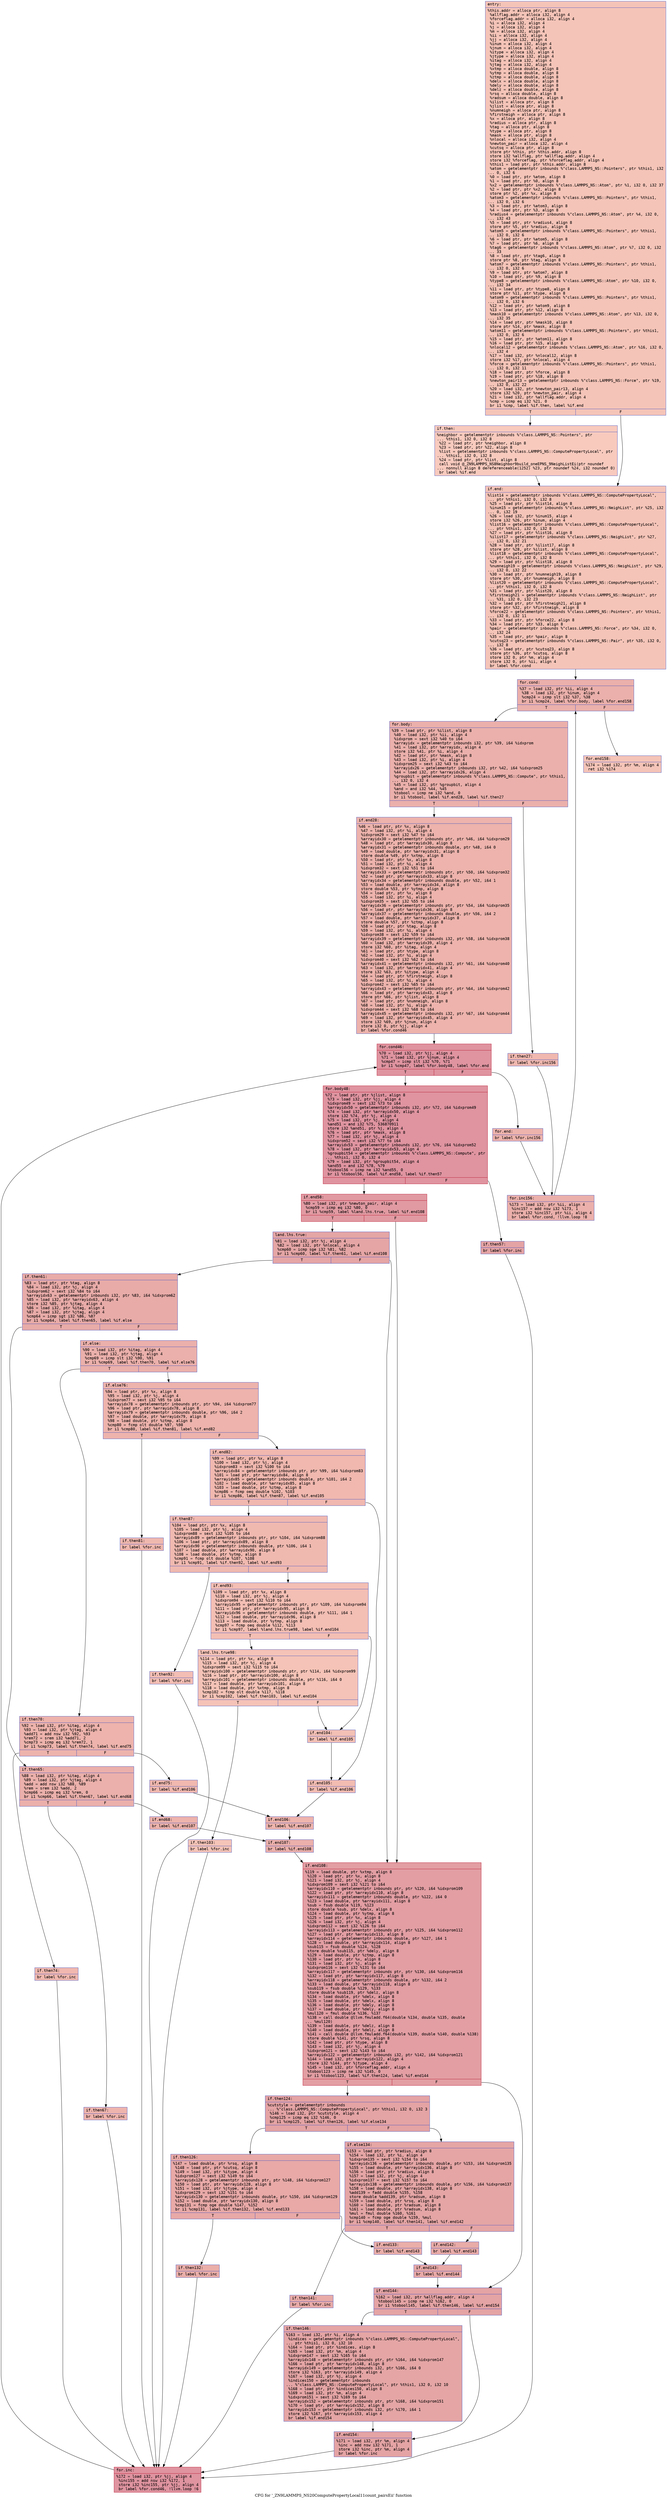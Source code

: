 digraph "CFG for '_ZN9LAMMPS_NS20ComputePropertyLocal11count_pairsEii' function" {
	label="CFG for '_ZN9LAMMPS_NS20ComputePropertyLocal11count_pairsEii' function";

	Node0x5611e68e0170 [shape=record,color="#3d50c3ff", style=filled, fillcolor="#e97a5f70" fontname="Courier",label="{entry:\l|  %this.addr = alloca ptr, align 8\l  %allflag.addr = alloca i32, align 4\l  %forceflag.addr = alloca i32, align 4\l  %i = alloca i32, align 4\l  %j = alloca i32, align 4\l  %m = alloca i32, align 4\l  %ii = alloca i32, align 4\l  %jj = alloca i32, align 4\l  %inum = alloca i32, align 4\l  %jnum = alloca i32, align 4\l  %itype = alloca i32, align 4\l  %jtype = alloca i32, align 4\l  %itag = alloca i32, align 4\l  %jtag = alloca i32, align 4\l  %xtmp = alloca double, align 8\l  %ytmp = alloca double, align 8\l  %ztmp = alloca double, align 8\l  %delx = alloca double, align 8\l  %dely = alloca double, align 8\l  %delz = alloca double, align 8\l  %rsq = alloca double, align 8\l  %radsum = alloca double, align 8\l  %ilist = alloca ptr, align 8\l  %jlist = alloca ptr, align 8\l  %numneigh = alloca ptr, align 8\l  %firstneigh = alloca ptr, align 8\l  %x = alloca ptr, align 8\l  %radius = alloca ptr, align 8\l  %tag = alloca ptr, align 8\l  %type = alloca ptr, align 8\l  %mask = alloca ptr, align 8\l  %nlocal = alloca i32, align 4\l  %newton_pair = alloca i32, align 4\l  %cutsq = alloca ptr, align 8\l  store ptr %this, ptr %this.addr, align 8\l  store i32 %allflag, ptr %allflag.addr, align 4\l  store i32 %forceflag, ptr %forceflag.addr, align 4\l  %this1 = load ptr, ptr %this.addr, align 8\l  %atom = getelementptr inbounds %\"class.LAMMPS_NS::Pointers\", ptr %this1, i32\l... 0, i32 6\l  %0 = load ptr, ptr %atom, align 8\l  %1 = load ptr, ptr %0, align 8\l  %x2 = getelementptr inbounds %\"class.LAMMPS_NS::Atom\", ptr %1, i32 0, i32 37\l  %2 = load ptr, ptr %x2, align 8\l  store ptr %2, ptr %x, align 8\l  %atom3 = getelementptr inbounds %\"class.LAMMPS_NS::Pointers\", ptr %this1,\l... i32 0, i32 6\l  %3 = load ptr, ptr %atom3, align 8\l  %4 = load ptr, ptr %3, align 8\l  %radius4 = getelementptr inbounds %\"class.LAMMPS_NS::Atom\", ptr %4, i32 0,\l... i32 43\l  %5 = load ptr, ptr %radius4, align 8\l  store ptr %5, ptr %radius, align 8\l  %atom5 = getelementptr inbounds %\"class.LAMMPS_NS::Pointers\", ptr %this1,\l... i32 0, i32 6\l  %6 = load ptr, ptr %atom5, align 8\l  %7 = load ptr, ptr %6, align 8\l  %tag6 = getelementptr inbounds %\"class.LAMMPS_NS::Atom\", ptr %7, i32 0, i32\l... 33\l  %8 = load ptr, ptr %tag6, align 8\l  store ptr %8, ptr %tag, align 8\l  %atom7 = getelementptr inbounds %\"class.LAMMPS_NS::Pointers\", ptr %this1,\l... i32 0, i32 6\l  %9 = load ptr, ptr %atom7, align 8\l  %10 = load ptr, ptr %9, align 8\l  %type8 = getelementptr inbounds %\"class.LAMMPS_NS::Atom\", ptr %10, i32 0,\l... i32 34\l  %11 = load ptr, ptr %type8, align 8\l  store ptr %11, ptr %type, align 8\l  %atom9 = getelementptr inbounds %\"class.LAMMPS_NS::Pointers\", ptr %this1,\l... i32 0, i32 6\l  %12 = load ptr, ptr %atom9, align 8\l  %13 = load ptr, ptr %12, align 8\l  %mask10 = getelementptr inbounds %\"class.LAMMPS_NS::Atom\", ptr %13, i32 0,\l... i32 35\l  %14 = load ptr, ptr %mask10, align 8\l  store ptr %14, ptr %mask, align 8\l  %atom11 = getelementptr inbounds %\"class.LAMMPS_NS::Pointers\", ptr %this1,\l... i32 0, i32 6\l  %15 = load ptr, ptr %atom11, align 8\l  %16 = load ptr, ptr %15, align 8\l  %nlocal12 = getelementptr inbounds %\"class.LAMMPS_NS::Atom\", ptr %16, i32 0,\l... i32 4\l  %17 = load i32, ptr %nlocal12, align 8\l  store i32 %17, ptr %nlocal, align 4\l  %force = getelementptr inbounds %\"class.LAMMPS_NS::Pointers\", ptr %this1,\l... i32 0, i32 11\l  %18 = load ptr, ptr %force, align 8\l  %19 = load ptr, ptr %18, align 8\l  %newton_pair13 = getelementptr inbounds %\"class.LAMMPS_NS::Force\", ptr %19,\l... i32 0, i32 22\l  %20 = load i32, ptr %newton_pair13, align 4\l  store i32 %20, ptr %newton_pair, align 4\l  %21 = load i32, ptr %allflag.addr, align 4\l  %cmp = icmp eq i32 %21, 0\l  br i1 %cmp, label %if.then, label %if.end\l|{<s0>T|<s1>F}}"];
	Node0x5611e68e0170:s0 -> Node0x5611e68e3c30[tooltip="entry -> if.then\nProbability 37.50%" ];
	Node0x5611e68e0170:s1 -> Node0x5611e68e3ca0[tooltip="entry -> if.end\nProbability 62.50%" ];
	Node0x5611e68e3c30 [shape=record,color="#3d50c3ff", style=filled, fillcolor="#ef886b70" fontname="Courier",label="{if.then:\l|  %neighbor = getelementptr inbounds %\"class.LAMMPS_NS::Pointers\", ptr\l... %this1, i32 0, i32 8\l  %22 = load ptr, ptr %neighbor, align 8\l  %23 = load ptr, ptr %22, align 8\l  %list = getelementptr inbounds %\"class.LAMMPS_NS::ComputePropertyLocal\", ptr\l... %this1, i32 0, i32 8\l  %24 = load ptr, ptr %list, align 8\l  call void @_ZN9LAMMPS_NS8Neighbor9build_oneEPNS_9NeighListEi(ptr noundef\l... nonnull align 8 dereferenceable(1252) %23, ptr noundef %24, i32 noundef 0)\l  br label %if.end\l}"];
	Node0x5611e68e3c30 -> Node0x5611e68e3ca0[tooltip="if.then -> if.end\nProbability 100.00%" ];
	Node0x5611e68e3ca0 [shape=record,color="#3d50c3ff", style=filled, fillcolor="#e97a5f70" fontname="Courier",label="{if.end:\l|  %list14 = getelementptr inbounds %\"class.LAMMPS_NS::ComputePropertyLocal\",\l... ptr %this1, i32 0, i32 8\l  %25 = load ptr, ptr %list14, align 8\l  %inum15 = getelementptr inbounds %\"class.LAMMPS_NS::NeighList\", ptr %25, i32\l... 0, i32 19\l  %26 = load i32, ptr %inum15, align 4\l  store i32 %26, ptr %inum, align 4\l  %list16 = getelementptr inbounds %\"class.LAMMPS_NS::ComputePropertyLocal\",\l... ptr %this1, i32 0, i32 8\l  %27 = load ptr, ptr %list16, align 8\l  %ilist17 = getelementptr inbounds %\"class.LAMMPS_NS::NeighList\", ptr %27,\l... i32 0, i32 21\l  %28 = load ptr, ptr %ilist17, align 8\l  store ptr %28, ptr %ilist, align 8\l  %list18 = getelementptr inbounds %\"class.LAMMPS_NS::ComputePropertyLocal\",\l... ptr %this1, i32 0, i32 8\l  %29 = load ptr, ptr %list18, align 8\l  %numneigh19 = getelementptr inbounds %\"class.LAMMPS_NS::NeighList\", ptr %29,\l... i32 0, i32 22\l  %30 = load ptr, ptr %numneigh19, align 8\l  store ptr %30, ptr %numneigh, align 8\l  %list20 = getelementptr inbounds %\"class.LAMMPS_NS::ComputePropertyLocal\",\l... ptr %this1, i32 0, i32 8\l  %31 = load ptr, ptr %list20, align 8\l  %firstneigh21 = getelementptr inbounds %\"class.LAMMPS_NS::NeighList\", ptr\l... %31, i32 0, i32 23\l  %32 = load ptr, ptr %firstneigh21, align 8\l  store ptr %32, ptr %firstneigh, align 8\l  %force22 = getelementptr inbounds %\"class.LAMMPS_NS::Pointers\", ptr %this1,\l... i32 0, i32 11\l  %33 = load ptr, ptr %force22, align 8\l  %34 = load ptr, ptr %33, align 8\l  %pair = getelementptr inbounds %\"class.LAMMPS_NS::Force\", ptr %34, i32 0,\l... i32 24\l  %35 = load ptr, ptr %pair, align 8\l  %cutsq23 = getelementptr inbounds %\"class.LAMMPS_NS::Pair\", ptr %35, i32 0,\l... i32 8\l  %36 = load ptr, ptr %cutsq23, align 8\l  store ptr %36, ptr %cutsq, align 8\l  store i32 0, ptr %m, align 4\l  store i32 0, ptr %ii, align 4\l  br label %for.cond\l}"];
	Node0x5611e68e3ca0 -> Node0x5611e68e56d0[tooltip="if.end -> for.cond\nProbability 100.00%" ];
	Node0x5611e68e56d0 [shape=record,color="#3d50c3ff", style=filled, fillcolor="#d24b4070" fontname="Courier",label="{for.cond:\l|  %37 = load i32, ptr %ii, align 4\l  %38 = load i32, ptr %inum, align 4\l  %cmp24 = icmp slt i32 %37, %38\l  br i1 %cmp24, label %for.body, label %for.end158\l|{<s0>T|<s1>F}}"];
	Node0x5611e68e56d0:s0 -> Node0x5611e68e5970[tooltip="for.cond -> for.body\nProbability 96.88%" ];
	Node0x5611e68e56d0:s1 -> Node0x5611e68e59f0[tooltip="for.cond -> for.end158\nProbability 3.12%" ];
	Node0x5611e68e5970 [shape=record,color="#3d50c3ff", style=filled, fillcolor="#d24b4070" fontname="Courier",label="{for.body:\l|  %39 = load ptr, ptr %ilist, align 8\l  %40 = load i32, ptr %ii, align 4\l  %idxprom = sext i32 %40 to i64\l  %arrayidx = getelementptr inbounds i32, ptr %39, i64 %idxprom\l  %41 = load i32, ptr %arrayidx, align 4\l  store i32 %41, ptr %i, align 4\l  %42 = load ptr, ptr %mask, align 8\l  %43 = load i32, ptr %i, align 4\l  %idxprom25 = sext i32 %43 to i64\l  %arrayidx26 = getelementptr inbounds i32, ptr %42, i64 %idxprom25\l  %44 = load i32, ptr %arrayidx26, align 4\l  %groupbit = getelementptr inbounds %\"class.LAMMPS_NS::Compute\", ptr %this1,\l... i32 0, i32 4\l  %45 = load i32, ptr %groupbit, align 4\l  %and = and i32 %44, %45\l  %tobool = icmp ne i32 %and, 0\l  br i1 %tobool, label %if.end28, label %if.then27\l|{<s0>T|<s1>F}}"];
	Node0x5611e68e5970:s0 -> Node0x5611e68e6460[tooltip="for.body -> if.end28\nProbability 62.50%" ];
	Node0x5611e68e5970:s1 -> Node0x5611e68e64e0[tooltip="for.body -> if.then27\nProbability 37.50%" ];
	Node0x5611e68e64e0 [shape=record,color="#3d50c3ff", style=filled, fillcolor="#dc5d4a70" fontname="Courier",label="{if.then27:\l|  br label %for.inc156\l}"];
	Node0x5611e68e64e0 -> Node0x5611e68e6610[tooltip="if.then27 -> for.inc156\nProbability 100.00%" ];
	Node0x5611e68e6460 [shape=record,color="#3d50c3ff", style=filled, fillcolor="#d6524470" fontname="Courier",label="{if.end28:\l|  %46 = load ptr, ptr %x, align 8\l  %47 = load i32, ptr %i, align 4\l  %idxprom29 = sext i32 %47 to i64\l  %arrayidx30 = getelementptr inbounds ptr, ptr %46, i64 %idxprom29\l  %48 = load ptr, ptr %arrayidx30, align 8\l  %arrayidx31 = getelementptr inbounds double, ptr %48, i64 0\l  %49 = load double, ptr %arrayidx31, align 8\l  store double %49, ptr %xtmp, align 8\l  %50 = load ptr, ptr %x, align 8\l  %51 = load i32, ptr %i, align 4\l  %idxprom32 = sext i32 %51 to i64\l  %arrayidx33 = getelementptr inbounds ptr, ptr %50, i64 %idxprom32\l  %52 = load ptr, ptr %arrayidx33, align 8\l  %arrayidx34 = getelementptr inbounds double, ptr %52, i64 1\l  %53 = load double, ptr %arrayidx34, align 8\l  store double %53, ptr %ytmp, align 8\l  %54 = load ptr, ptr %x, align 8\l  %55 = load i32, ptr %i, align 4\l  %idxprom35 = sext i32 %55 to i64\l  %arrayidx36 = getelementptr inbounds ptr, ptr %54, i64 %idxprom35\l  %56 = load ptr, ptr %arrayidx36, align 8\l  %arrayidx37 = getelementptr inbounds double, ptr %56, i64 2\l  %57 = load double, ptr %arrayidx37, align 8\l  store double %57, ptr %ztmp, align 8\l  %58 = load ptr, ptr %tag, align 8\l  %59 = load i32, ptr %i, align 4\l  %idxprom38 = sext i32 %59 to i64\l  %arrayidx39 = getelementptr inbounds i32, ptr %58, i64 %idxprom38\l  %60 = load i32, ptr %arrayidx39, align 4\l  store i32 %60, ptr %itag, align 4\l  %61 = load ptr, ptr %type, align 8\l  %62 = load i32, ptr %i, align 4\l  %idxprom40 = sext i32 %62 to i64\l  %arrayidx41 = getelementptr inbounds i32, ptr %61, i64 %idxprom40\l  %63 = load i32, ptr %arrayidx41, align 4\l  store i32 %63, ptr %itype, align 4\l  %64 = load ptr, ptr %firstneigh, align 8\l  %65 = load i32, ptr %i, align 4\l  %idxprom42 = sext i32 %65 to i64\l  %arrayidx43 = getelementptr inbounds ptr, ptr %64, i64 %idxprom42\l  %66 = load ptr, ptr %arrayidx43, align 8\l  store ptr %66, ptr %jlist, align 8\l  %67 = load ptr, ptr %numneigh, align 8\l  %68 = load i32, ptr %i, align 4\l  %idxprom44 = sext i32 %68 to i64\l  %arrayidx45 = getelementptr inbounds i32, ptr %67, i64 %idxprom44\l  %69 = load i32, ptr %arrayidx45, align 4\l  store i32 %69, ptr %jnum, align 4\l  store i32 0, ptr %jj, align 4\l  br label %for.cond46\l}"];
	Node0x5611e68e6460 -> Node0x5611e68e9290[tooltip="if.end28 -> for.cond46\nProbability 100.00%" ];
	Node0x5611e68e9290 [shape=record,color="#b70d28ff", style=filled, fillcolor="#b70d2870" fontname="Courier",label="{for.cond46:\l|  %70 = load i32, ptr %jj, align 4\l  %71 = load i32, ptr %jnum, align 4\l  %cmp47 = icmp slt i32 %70, %71\l  br i1 %cmp47, label %for.body48, label %for.end\l|{<s0>T|<s1>F}}"];
	Node0x5611e68e9290:s0 -> Node0x5611e68e9530[tooltip="for.cond46 -> for.body48\nProbability 96.88%" ];
	Node0x5611e68e9290:s1 -> Node0x5611e68e95b0[tooltip="for.cond46 -> for.end\nProbability 3.12%" ];
	Node0x5611e68e9530 [shape=record,color="#b70d28ff", style=filled, fillcolor="#b70d2870" fontname="Courier",label="{for.body48:\l|  %72 = load ptr, ptr %jlist, align 8\l  %73 = load i32, ptr %jj, align 4\l  %idxprom49 = sext i32 %73 to i64\l  %arrayidx50 = getelementptr inbounds i32, ptr %72, i64 %idxprom49\l  %74 = load i32, ptr %arrayidx50, align 4\l  store i32 %74, ptr %j, align 4\l  %75 = load i32, ptr %j, align 4\l  %and51 = and i32 %75, 536870911\l  store i32 %and51, ptr %j, align 4\l  %76 = load ptr, ptr %mask, align 8\l  %77 = load i32, ptr %j, align 4\l  %idxprom52 = sext i32 %77 to i64\l  %arrayidx53 = getelementptr inbounds i32, ptr %76, i64 %idxprom52\l  %78 = load i32, ptr %arrayidx53, align 4\l  %groupbit54 = getelementptr inbounds %\"class.LAMMPS_NS::Compute\", ptr\l... %this1, i32 0, i32 4\l  %79 = load i32, ptr %groupbit54, align 4\l  %and55 = and i32 %78, %79\l  %tobool56 = icmp ne i32 %and55, 0\l  br i1 %tobool56, label %if.end58, label %if.then57\l|{<s0>T|<s1>F}}"];
	Node0x5611e68e9530:s0 -> Node0x5611e68ea290[tooltip="for.body48 -> if.end58\nProbability 62.50%" ];
	Node0x5611e68e9530:s1 -> Node0x5611e68ea310[tooltip="for.body48 -> if.then57\nProbability 37.50%" ];
	Node0x5611e68ea310 [shape=record,color="#3d50c3ff", style=filled, fillcolor="#c32e3170" fontname="Courier",label="{if.then57:\l|  br label %for.inc\l}"];
	Node0x5611e68ea310 -> Node0x5611e68ea4a0[tooltip="if.then57 -> for.inc\nProbability 100.00%" ];
	Node0x5611e68ea290 [shape=record,color="#b70d28ff", style=filled, fillcolor="#bb1b2c70" fontname="Courier",label="{if.end58:\l|  %80 = load i32, ptr %newton_pair, align 4\l  %cmp59 = icmp eq i32 %80, 0\l  br i1 %cmp59, label %land.lhs.true, label %if.end108\l|{<s0>T|<s1>F}}"];
	Node0x5611e68ea290:s0 -> Node0x5611e68ea6b0[tooltip="if.end58 -> land.lhs.true\nProbability 37.50%" ];
	Node0x5611e68ea290:s1 -> Node0x5611e68ea730[tooltip="if.end58 -> if.end108\nProbability 62.50%" ];
	Node0x5611e68ea6b0 [shape=record,color="#3d50c3ff", style=filled, fillcolor="#c5333470" fontname="Courier",label="{land.lhs.true:\l|  %81 = load i32, ptr %j, align 4\l  %82 = load i32, ptr %nlocal, align 4\l  %cmp60 = icmp sge i32 %81, %82\l  br i1 %cmp60, label %if.then61, label %if.end108\l|{<s0>T|<s1>F}}"];
	Node0x5611e68ea6b0:s0 -> Node0x5611e68eaa70[tooltip="land.lhs.true -> if.then61\nProbability 50.00%" ];
	Node0x5611e68ea6b0:s1 -> Node0x5611e68ea730[tooltip="land.lhs.true -> if.end108\nProbability 50.00%" ];
	Node0x5611e68eaa70 [shape=record,color="#3d50c3ff", style=filled, fillcolor="#cc403a70" fontname="Courier",label="{if.then61:\l|  %83 = load ptr, ptr %tag, align 8\l  %84 = load i32, ptr %j, align 4\l  %idxprom62 = sext i32 %84 to i64\l  %arrayidx63 = getelementptr inbounds i32, ptr %83, i64 %idxprom62\l  %85 = load i32, ptr %arrayidx63, align 4\l  store i32 %85, ptr %jtag, align 4\l  %86 = load i32, ptr %itag, align 4\l  %87 = load i32, ptr %jtag, align 4\l  %cmp64 = icmp sgt i32 %86, %87\l  br i1 %cmp64, label %if.then65, label %if.else\l|{<s0>T|<s1>F}}"];
	Node0x5611e68eaa70:s0 -> Node0x5611e68eb0e0[tooltip="if.then61 -> if.then65\nProbability 50.00%" ];
	Node0x5611e68eaa70:s1 -> Node0x5611e68eb160[tooltip="if.then61 -> if.else\nProbability 50.00%" ];
	Node0x5611e68eb0e0 [shape=record,color="#3d50c3ff", style=filled, fillcolor="#d24b4070" fontname="Courier",label="{if.then65:\l|  %88 = load i32, ptr %itag, align 4\l  %89 = load i32, ptr %jtag, align 4\l  %add = add nsw i32 %88, %89\l  %rem = srem i32 %add, 2\l  %cmp66 = icmp eq i32 %rem, 0\l  br i1 %cmp66, label %if.then67, label %if.end68\l|{<s0>T|<s1>F}}"];
	Node0x5611e68eb0e0:s0 -> Node0x5611e68eb5f0[tooltip="if.then65 -> if.then67\nProbability 37.50%" ];
	Node0x5611e68eb0e0:s1 -> Node0x5611e68eb670[tooltip="if.then65 -> if.end68\nProbability 62.50%" ];
	Node0x5611e68eb5f0 [shape=record,color="#3d50c3ff", style=filled, fillcolor="#d8564670" fontname="Courier",label="{if.then67:\l|  br label %for.inc\l}"];
	Node0x5611e68eb5f0 -> Node0x5611e68ea4a0[tooltip="if.then67 -> for.inc\nProbability 100.00%" ];
	Node0x5611e68eb670 [shape=record,color="#3d50c3ff", style=filled, fillcolor="#d6524470" fontname="Courier",label="{if.end68:\l|  br label %if.end107\l}"];
	Node0x5611e68eb670 -> Node0x5611e68eb870[tooltip="if.end68 -> if.end107\nProbability 100.00%" ];
	Node0x5611e68eb160 [shape=record,color="#3d50c3ff", style=filled, fillcolor="#d24b4070" fontname="Courier",label="{if.else:\l|  %90 = load i32, ptr %itag, align 4\l  %91 = load i32, ptr %jtag, align 4\l  %cmp69 = icmp slt i32 %90, %91\l  br i1 %cmp69, label %if.then70, label %if.else76\l|{<s0>T|<s1>F}}"];
	Node0x5611e68eb160:s0 -> Node0x5611e68ebb10[tooltip="if.else -> if.then70\nProbability 50.00%" ];
	Node0x5611e68eb160:s1 -> Node0x5611e68ebb90[tooltip="if.else -> if.else76\nProbability 50.00%" ];
	Node0x5611e68ebb10 [shape=record,color="#3d50c3ff", style=filled, fillcolor="#d6524470" fontname="Courier",label="{if.then70:\l|  %92 = load i32, ptr %itag, align 4\l  %93 = load i32, ptr %jtag, align 4\l  %add71 = add nsw i32 %92, %93\l  %rem72 = srem i32 %add71, 2\l  %cmp73 = icmp eq i32 %rem72, 1\l  br i1 %cmp73, label %if.then74, label %if.end75\l|{<s0>T|<s1>F}}"];
	Node0x5611e68ebb10:s0 -> Node0x5611e68ebfd0[tooltip="if.then70 -> if.then74\nProbability 50.00%" ];
	Node0x5611e68ebb10:s1 -> Node0x5611e68ec050[tooltip="if.then70 -> if.end75\nProbability 50.00%" ];
	Node0x5611e68ebfd0 [shape=record,color="#3d50c3ff", style=filled, fillcolor="#dc5d4a70" fontname="Courier",label="{if.then74:\l|  br label %for.inc\l}"];
	Node0x5611e68ebfd0 -> Node0x5611e68ea4a0[tooltip="if.then74 -> for.inc\nProbability 100.00%" ];
	Node0x5611e68ec050 [shape=record,color="#3d50c3ff", style=filled, fillcolor="#dc5d4a70" fontname="Courier",label="{if.end75:\l|  br label %if.end106\l}"];
	Node0x5611e68ec050 -> Node0x5611e68ec250[tooltip="if.end75 -> if.end106\nProbability 100.00%" ];
	Node0x5611e68ebb90 [shape=record,color="#3d50c3ff", style=filled, fillcolor="#d6524470" fontname="Courier",label="{if.else76:\l|  %94 = load ptr, ptr %x, align 8\l  %95 = load i32, ptr %j, align 4\l  %idxprom77 = sext i32 %95 to i64\l  %arrayidx78 = getelementptr inbounds ptr, ptr %94, i64 %idxprom77\l  %96 = load ptr, ptr %arrayidx78, align 8\l  %arrayidx79 = getelementptr inbounds double, ptr %96, i64 2\l  %97 = load double, ptr %arrayidx79, align 8\l  %98 = load double, ptr %ztmp, align 8\l  %cmp80 = fcmp olt double %97, %98\l  br i1 %cmp80, label %if.then81, label %if.end82\l|{<s0>T|<s1>F}}"];
	Node0x5611e68ebb90:s0 -> Node0x5611e68e6c70[tooltip="if.else76 -> if.then81\nProbability 50.00%" ];
	Node0x5611e68ebb90:s1 -> Node0x5611e68e6cf0[tooltip="if.else76 -> if.end82\nProbability 50.00%" ];
	Node0x5611e68e6c70 [shape=record,color="#3d50c3ff", style=filled, fillcolor="#dc5d4a70" fontname="Courier",label="{if.then81:\l|  br label %for.inc\l}"];
	Node0x5611e68e6c70 -> Node0x5611e68ea4a0[tooltip="if.then81 -> for.inc\nProbability 100.00%" ];
	Node0x5611e68e6cf0 [shape=record,color="#3d50c3ff", style=filled, fillcolor="#dc5d4a70" fontname="Courier",label="{if.end82:\l|  %99 = load ptr, ptr %x, align 8\l  %100 = load i32, ptr %j, align 4\l  %idxprom83 = sext i32 %100 to i64\l  %arrayidx84 = getelementptr inbounds ptr, ptr %99, i64 %idxprom83\l  %101 = load ptr, ptr %arrayidx84, align 8\l  %arrayidx85 = getelementptr inbounds double, ptr %101, i64 2\l  %102 = load double, ptr %arrayidx85, align 8\l  %103 = load double, ptr %ztmp, align 8\l  %cmp86 = fcmp oeq double %102, %103\l  br i1 %cmp86, label %if.then87, label %if.end105\l|{<s0>T|<s1>F}}"];
	Node0x5611e68e6cf0:s0 -> Node0x5611e68ed850[tooltip="if.end82 -> if.then87\nProbability 62.50%" ];
	Node0x5611e68e6cf0:s1 -> Node0x5611e68ed8d0[tooltip="if.end82 -> if.end105\nProbability 37.50%" ];
	Node0x5611e68ed850 [shape=record,color="#3d50c3ff", style=filled, fillcolor="#de614d70" fontname="Courier",label="{if.then87:\l|  %104 = load ptr, ptr %x, align 8\l  %105 = load i32, ptr %j, align 4\l  %idxprom88 = sext i32 %105 to i64\l  %arrayidx89 = getelementptr inbounds ptr, ptr %104, i64 %idxprom88\l  %106 = load ptr, ptr %arrayidx89, align 8\l  %arrayidx90 = getelementptr inbounds double, ptr %106, i64 1\l  %107 = load double, ptr %arrayidx90, align 8\l  %108 = load double, ptr %ytmp, align 8\l  %cmp91 = fcmp olt double %107, %108\l  br i1 %cmp91, label %if.then92, label %if.end93\l|{<s0>T|<s1>F}}"];
	Node0x5611e68ed850:s0 -> Node0x5611e68edf70[tooltip="if.then87 -> if.then92\nProbability 50.00%" ];
	Node0x5611e68ed850:s1 -> Node0x5611e68edff0[tooltip="if.then87 -> if.end93\nProbability 50.00%" ];
	Node0x5611e68edf70 [shape=record,color="#3d50c3ff", style=filled, fillcolor="#e36c5570" fontname="Courier",label="{if.then92:\l|  br label %for.inc\l}"];
	Node0x5611e68edf70 -> Node0x5611e68ea4a0[tooltip="if.then92 -> for.inc\nProbability 100.00%" ];
	Node0x5611e68edff0 [shape=record,color="#3d50c3ff", style=filled, fillcolor="#e36c5570" fontname="Courier",label="{if.end93:\l|  %109 = load ptr, ptr %x, align 8\l  %110 = load i32, ptr %j, align 4\l  %idxprom94 = sext i32 %110 to i64\l  %arrayidx95 = getelementptr inbounds ptr, ptr %109, i64 %idxprom94\l  %111 = load ptr, ptr %arrayidx95, align 8\l  %arrayidx96 = getelementptr inbounds double, ptr %111, i64 1\l  %112 = load double, ptr %arrayidx96, align 8\l  %113 = load double, ptr %ytmp, align 8\l  %cmp97 = fcmp oeq double %112, %113\l  br i1 %cmp97, label %land.lhs.true98, label %if.end104\l|{<s0>T|<s1>F}}"];
	Node0x5611e68edff0:s0 -> Node0x5611e68ee760[tooltip="if.end93 -> land.lhs.true98\nProbability 62.50%" ];
	Node0x5611e68edff0:s1 -> Node0x5611e68ee7e0[tooltip="if.end93 -> if.end104\nProbability 37.50%" ];
	Node0x5611e68ee760 [shape=record,color="#3d50c3ff", style=filled, fillcolor="#e8765c70" fontname="Courier",label="{land.lhs.true98:\l|  %114 = load ptr, ptr %x, align 8\l  %115 = load i32, ptr %j, align 4\l  %idxprom99 = sext i32 %115 to i64\l  %arrayidx100 = getelementptr inbounds ptr, ptr %114, i64 %idxprom99\l  %116 = load ptr, ptr %arrayidx100, align 8\l  %arrayidx101 = getelementptr inbounds double, ptr %116, i64 0\l  %117 = load double, ptr %arrayidx101, align 8\l  %118 = load double, ptr %xtmp, align 8\l  %cmp102 = fcmp olt double %117, %118\l  br i1 %cmp102, label %if.then103, label %if.end104\l|{<s0>T|<s1>F}}"];
	Node0x5611e68ee760:s0 -> Node0x5611e68eee80[tooltip="land.lhs.true98 -> if.then103\nProbability 50.00%" ];
	Node0x5611e68ee760:s1 -> Node0x5611e68ee7e0[tooltip="land.lhs.true98 -> if.end104\nProbability 50.00%" ];
	Node0x5611e68eee80 [shape=record,color="#3d50c3ff", style=filled, fillcolor="#e97a5f70" fontname="Courier",label="{if.then103:\l|  br label %for.inc\l}"];
	Node0x5611e68eee80 -> Node0x5611e68ea4a0[tooltip="if.then103 -> for.inc\nProbability 100.00%" ];
	Node0x5611e68ee7e0 [shape=record,color="#3d50c3ff", style=filled, fillcolor="#e5705870" fontname="Courier",label="{if.end104:\l|  br label %if.end105\l}"];
	Node0x5611e68ee7e0 -> Node0x5611e68ed8d0[tooltip="if.end104 -> if.end105\nProbability 100.00%" ];
	Node0x5611e68ed8d0 [shape=record,color="#3d50c3ff", style=filled, fillcolor="#e1675170" fontname="Courier",label="{if.end105:\l|  br label %if.end106\l}"];
	Node0x5611e68ed8d0 -> Node0x5611e68ec250[tooltip="if.end105 -> if.end106\nProbability 100.00%" ];
	Node0x5611e68ec250 [shape=record,color="#3d50c3ff", style=filled, fillcolor="#d8564670" fontname="Courier",label="{if.end106:\l|  br label %if.end107\l}"];
	Node0x5611e68ec250 -> Node0x5611e68eb870[tooltip="if.end106 -> if.end107\nProbability 100.00%" ];
	Node0x5611e68eb870 [shape=record,color="#3d50c3ff", style=filled, fillcolor="#d24b4070" fontname="Courier",label="{if.end107:\l|  br label %if.end108\l}"];
	Node0x5611e68eb870 -> Node0x5611e68ea730[tooltip="if.end107 -> if.end108\nProbability 100.00%" ];
	Node0x5611e68ea730 [shape=record,color="#b70d28ff", style=filled, fillcolor="#be242e70" fontname="Courier",label="{if.end108:\l|  %119 = load double, ptr %xtmp, align 8\l  %120 = load ptr, ptr %x, align 8\l  %121 = load i32, ptr %j, align 4\l  %idxprom109 = sext i32 %121 to i64\l  %arrayidx110 = getelementptr inbounds ptr, ptr %120, i64 %idxprom109\l  %122 = load ptr, ptr %arrayidx110, align 8\l  %arrayidx111 = getelementptr inbounds double, ptr %122, i64 0\l  %123 = load double, ptr %arrayidx111, align 8\l  %sub = fsub double %119, %123\l  store double %sub, ptr %delx, align 8\l  %124 = load double, ptr %ytmp, align 8\l  %125 = load ptr, ptr %x, align 8\l  %126 = load i32, ptr %j, align 4\l  %idxprom112 = sext i32 %126 to i64\l  %arrayidx113 = getelementptr inbounds ptr, ptr %125, i64 %idxprom112\l  %127 = load ptr, ptr %arrayidx113, align 8\l  %arrayidx114 = getelementptr inbounds double, ptr %127, i64 1\l  %128 = load double, ptr %arrayidx114, align 8\l  %sub115 = fsub double %124, %128\l  store double %sub115, ptr %dely, align 8\l  %129 = load double, ptr %ztmp, align 8\l  %130 = load ptr, ptr %x, align 8\l  %131 = load i32, ptr %j, align 4\l  %idxprom116 = sext i32 %131 to i64\l  %arrayidx117 = getelementptr inbounds ptr, ptr %130, i64 %idxprom116\l  %132 = load ptr, ptr %arrayidx117, align 8\l  %arrayidx118 = getelementptr inbounds double, ptr %132, i64 2\l  %133 = load double, ptr %arrayidx118, align 8\l  %sub119 = fsub double %129, %133\l  store double %sub119, ptr %delz, align 8\l  %134 = load double, ptr %delx, align 8\l  %135 = load double, ptr %delx, align 8\l  %136 = load double, ptr %dely, align 8\l  %137 = load double, ptr %dely, align 8\l  %mul120 = fmul double %136, %137\l  %138 = call double @llvm.fmuladd.f64(double %134, double %135, double\l... %mul120)\l  %139 = load double, ptr %delz, align 8\l  %140 = load double, ptr %delz, align 8\l  %141 = call double @llvm.fmuladd.f64(double %139, double %140, double %138)\l  store double %141, ptr %rsq, align 8\l  %142 = load ptr, ptr %type, align 8\l  %143 = load i32, ptr %j, align 4\l  %idxprom121 = sext i32 %143 to i64\l  %arrayidx122 = getelementptr inbounds i32, ptr %142, i64 %idxprom121\l  %144 = load i32, ptr %arrayidx122, align 4\l  store i32 %144, ptr %jtype, align 4\l  %145 = load i32, ptr %forceflag.addr, align 4\l  %tobool123 = icmp ne i32 %145, 0\l  br i1 %tobool123, label %if.then124, label %if.end144\l|{<s0>T|<s1>F}}"];
	Node0x5611e68ea730:s0 -> Node0x5611e68f0eb0[tooltip="if.end108 -> if.then124\nProbability 62.50%" ];
	Node0x5611e68ea730:s1 -> Node0x5611e68f0f30[tooltip="if.end108 -> if.end144\nProbability 37.50%" ];
	Node0x5611e68f0eb0 [shape=record,color="#3d50c3ff", style=filled, fillcolor="#c32e3170" fontname="Courier",label="{if.then124:\l|  %cutstyle = getelementptr inbounds\l... %\"class.LAMMPS_NS::ComputePropertyLocal\", ptr %this1, i32 0, i32 3\l  %146 = load i32, ptr %cutstyle, align 4\l  %cmp125 = icmp eq i32 %146, 0\l  br i1 %cmp125, label %if.then126, label %if.else134\l|{<s0>T|<s1>F}}"];
	Node0x5611e68f0eb0:s0 -> Node0x5611e68f1260[tooltip="if.then124 -> if.then126\nProbability 37.50%" ];
	Node0x5611e68f0eb0:s1 -> Node0x5611e68f12e0[tooltip="if.then124 -> if.else134\nProbability 62.50%" ];
	Node0x5611e68f1260 [shape=record,color="#3d50c3ff", style=filled, fillcolor="#ca3b3770" fontname="Courier",label="{if.then126:\l|  %147 = load double, ptr %rsq, align 8\l  %148 = load ptr, ptr %cutsq, align 8\l  %149 = load i32, ptr %itype, align 4\l  %idxprom127 = sext i32 %149 to i64\l  %arrayidx128 = getelementptr inbounds ptr, ptr %148, i64 %idxprom127\l  %150 = load ptr, ptr %arrayidx128, align 8\l  %151 = load i32, ptr %jtype, align 4\l  %idxprom129 = sext i32 %151 to i64\l  %arrayidx130 = getelementptr inbounds double, ptr %150, i64 %idxprom129\l  %152 = load double, ptr %arrayidx130, align 8\l  %cmp131 = fcmp oge double %147, %152\l  br i1 %cmp131, label %if.then132, label %if.end133\l|{<s0>T|<s1>F}}"];
	Node0x5611e68f1260:s0 -> Node0x5611e68e89f0[tooltip="if.then126 -> if.then132\nProbability 50.00%" ];
	Node0x5611e68f1260:s1 -> Node0x5611e68e8a70[tooltip="if.then126 -> if.end133\nProbability 50.00%" ];
	Node0x5611e68e89f0 [shape=record,color="#3d50c3ff", style=filled, fillcolor="#d0473d70" fontname="Courier",label="{if.then132:\l|  br label %for.inc\l}"];
	Node0x5611e68e89f0 -> Node0x5611e68ea4a0[tooltip="if.then132 -> for.inc\nProbability 100.00%" ];
	Node0x5611e68e8a70 [shape=record,color="#3d50c3ff", style=filled, fillcolor="#d0473d70" fontname="Courier",label="{if.end133:\l|  br label %if.end143\l}"];
	Node0x5611e68e8a70 -> Node0x5611e68e8c10[tooltip="if.end133 -> if.end143\nProbability 100.00%" ];
	Node0x5611e68f12e0 [shape=record,color="#3d50c3ff", style=filled, fillcolor="#c5333470" fontname="Courier",label="{if.else134:\l|  %153 = load ptr, ptr %radius, align 8\l  %154 = load i32, ptr %i, align 4\l  %idxprom135 = sext i32 %154 to i64\l  %arrayidx136 = getelementptr inbounds double, ptr %153, i64 %idxprom135\l  %155 = load double, ptr %arrayidx136, align 8\l  %156 = load ptr, ptr %radius, align 8\l  %157 = load i32, ptr %j, align 4\l  %idxprom137 = sext i32 %157 to i64\l  %arrayidx138 = getelementptr inbounds double, ptr %156, i64 %idxprom137\l  %158 = load double, ptr %arrayidx138, align 8\l  %add139 = fadd double %155, %158\l  store double %add139, ptr %radsum, align 8\l  %159 = load double, ptr %rsq, align 8\l  %160 = load double, ptr %radsum, align 8\l  %161 = load double, ptr %radsum, align 8\l  %mul = fmul double %160, %161\l  %cmp140 = fcmp oge double %159, %mul\l  br i1 %cmp140, label %if.then141, label %if.end142\l|{<s0>T|<s1>F}}"];
	Node0x5611e68f12e0:s0 -> Node0x5611e68f33b0[tooltip="if.else134 -> if.then141\nProbability 50.00%" ];
	Node0x5611e68f12e0:s1 -> Node0x5611e68f3430[tooltip="if.else134 -> if.end142\nProbability 50.00%" ];
	Node0x5611e68f33b0 [shape=record,color="#3d50c3ff", style=filled, fillcolor="#cc403a70" fontname="Courier",label="{if.then141:\l|  br label %for.inc\l}"];
	Node0x5611e68f33b0 -> Node0x5611e68ea4a0[tooltip="if.then141 -> for.inc\nProbability 100.00%" ];
	Node0x5611e68f3430 [shape=record,color="#3d50c3ff", style=filled, fillcolor="#cc403a70" fontname="Courier",label="{if.end142:\l|  br label %if.end143\l}"];
	Node0x5611e68f3430 -> Node0x5611e68e8c10[tooltip="if.end142 -> if.end143\nProbability 100.00%" ];
	Node0x5611e68e8c10 [shape=record,color="#3d50c3ff", style=filled, fillcolor="#ca3b3770" fontname="Courier",label="{if.end143:\l|  br label %if.end144\l}"];
	Node0x5611e68e8c10 -> Node0x5611e68f0f30[tooltip="if.end143 -> if.end144\nProbability 100.00%" ];
	Node0x5611e68f0f30 [shape=record,color="#3d50c3ff", style=filled, fillcolor="#c32e3170" fontname="Courier",label="{if.end144:\l|  %162 = load i32, ptr %allflag.addr, align 4\l  %tobool145 = icmp ne i32 %162, 0\l  br i1 %tobool145, label %if.then146, label %if.end154\l|{<s0>T|<s1>F}}"];
	Node0x5611e68f0f30:s0 -> Node0x5611e68f37f0[tooltip="if.end144 -> if.then146\nProbability 62.50%" ];
	Node0x5611e68f0f30:s1 -> Node0x5611e68f3870[tooltip="if.end144 -> if.end154\nProbability 37.50%" ];
	Node0x5611e68f37f0 [shape=record,color="#3d50c3ff", style=filled, fillcolor="#c5333470" fontname="Courier",label="{if.then146:\l|  %163 = load i32, ptr %i, align 4\l  %indices = getelementptr inbounds %\"class.LAMMPS_NS::ComputePropertyLocal\",\l... ptr %this1, i32 0, i32 10\l  %164 = load ptr, ptr %indices, align 8\l  %165 = load i32, ptr %m, align 4\l  %idxprom147 = sext i32 %165 to i64\l  %arrayidx148 = getelementptr inbounds ptr, ptr %164, i64 %idxprom147\l  %166 = load ptr, ptr %arrayidx148, align 8\l  %arrayidx149 = getelementptr inbounds i32, ptr %166, i64 0\l  store i32 %163, ptr %arrayidx149, align 4\l  %167 = load i32, ptr %j, align 4\l  %indices150 = getelementptr inbounds\l... %\"class.LAMMPS_NS::ComputePropertyLocal\", ptr %this1, i32 0, i32 10\l  %168 = load ptr, ptr %indices150, align 8\l  %169 = load i32, ptr %m, align 4\l  %idxprom151 = sext i32 %169 to i64\l  %arrayidx152 = getelementptr inbounds ptr, ptr %168, i64 %idxprom151\l  %170 = load ptr, ptr %arrayidx152, align 8\l  %arrayidx153 = getelementptr inbounds i32, ptr %170, i64 1\l  store i32 %167, ptr %arrayidx153, align 4\l  br label %if.end154\l}"];
	Node0x5611e68f37f0 -> Node0x5611e68f3870[tooltip="if.then146 -> if.end154\nProbability 100.00%" ];
	Node0x5611e68f3870 [shape=record,color="#3d50c3ff", style=filled, fillcolor="#c32e3170" fontname="Courier",label="{if.end154:\l|  %171 = load i32, ptr %m, align 4\l  %inc = add nsw i32 %171, 1\l  store i32 %inc, ptr %m, align 4\l  br label %for.inc\l}"];
	Node0x5611e68f3870 -> Node0x5611e68ea4a0[tooltip="if.end154 -> for.inc\nProbability 100.00%" ];
	Node0x5611e68ea4a0 [shape=record,color="#b70d28ff", style=filled, fillcolor="#b70d2870" fontname="Courier",label="{for.inc:\l|  %172 = load i32, ptr %jj, align 4\l  %inc155 = add nsw i32 %172, 1\l  store i32 %inc155, ptr %jj, align 4\l  br label %for.cond46, !llvm.loop !6\l}"];
	Node0x5611e68ea4a0 -> Node0x5611e68e9290[tooltip="for.inc -> for.cond46\nProbability 100.00%" ];
	Node0x5611e68e95b0 [shape=record,color="#3d50c3ff", style=filled, fillcolor="#d6524470" fontname="Courier",label="{for.end:\l|  br label %for.inc156\l}"];
	Node0x5611e68e95b0 -> Node0x5611e68e6610[tooltip="for.end -> for.inc156\nProbability 100.00%" ];
	Node0x5611e68e6610 [shape=record,color="#3d50c3ff", style=filled, fillcolor="#d24b4070" fontname="Courier",label="{for.inc156:\l|  %173 = load i32, ptr %ii, align 4\l  %inc157 = add nsw i32 %173, 1\l  store i32 %inc157, ptr %ii, align 4\l  br label %for.cond, !llvm.loop !8\l}"];
	Node0x5611e68e6610 -> Node0x5611e68e56d0[tooltip="for.inc156 -> for.cond\nProbability 100.00%" ];
	Node0x5611e68e59f0 [shape=record,color="#3d50c3ff", style=filled, fillcolor="#e97a5f70" fontname="Courier",label="{for.end158:\l|  %174 = load i32, ptr %m, align 4\l  ret i32 %174\l}"];
}
